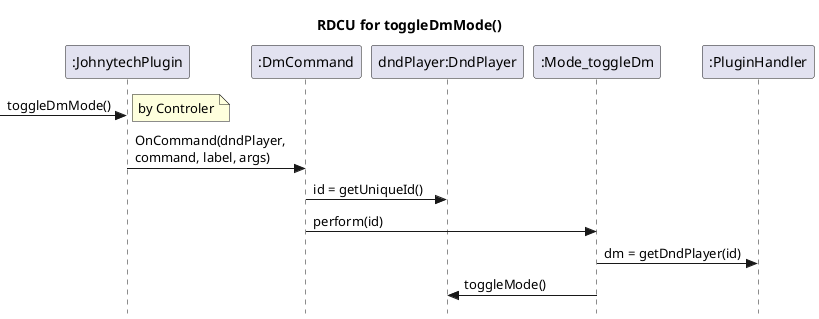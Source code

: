 @startuml
skinparam style strictuml
skinparam defaultfontname Verdana
title RDCU for toggleDmMode()

participant ":JohnytechPlugin" as jtp
participant ":DmCommand" as dmC
participant "dndPlayer:DndPlayer" as dndP 
participant ":Mode_toggleDm" as mtD 
participant ":PluginHandler" as ph


-> jtp : toggleDmMode()
note right :by Controler

jtp -> dmC : OnCommand(dndPlayer, \ncommand, label, args)

dmC -> dndP : id = getUniqueId()

dmC -> mtD : perform(id)

mtD -> ph : dm = getDndPlayer(id)

mtD -> dndP : toggleMode()


@enduml